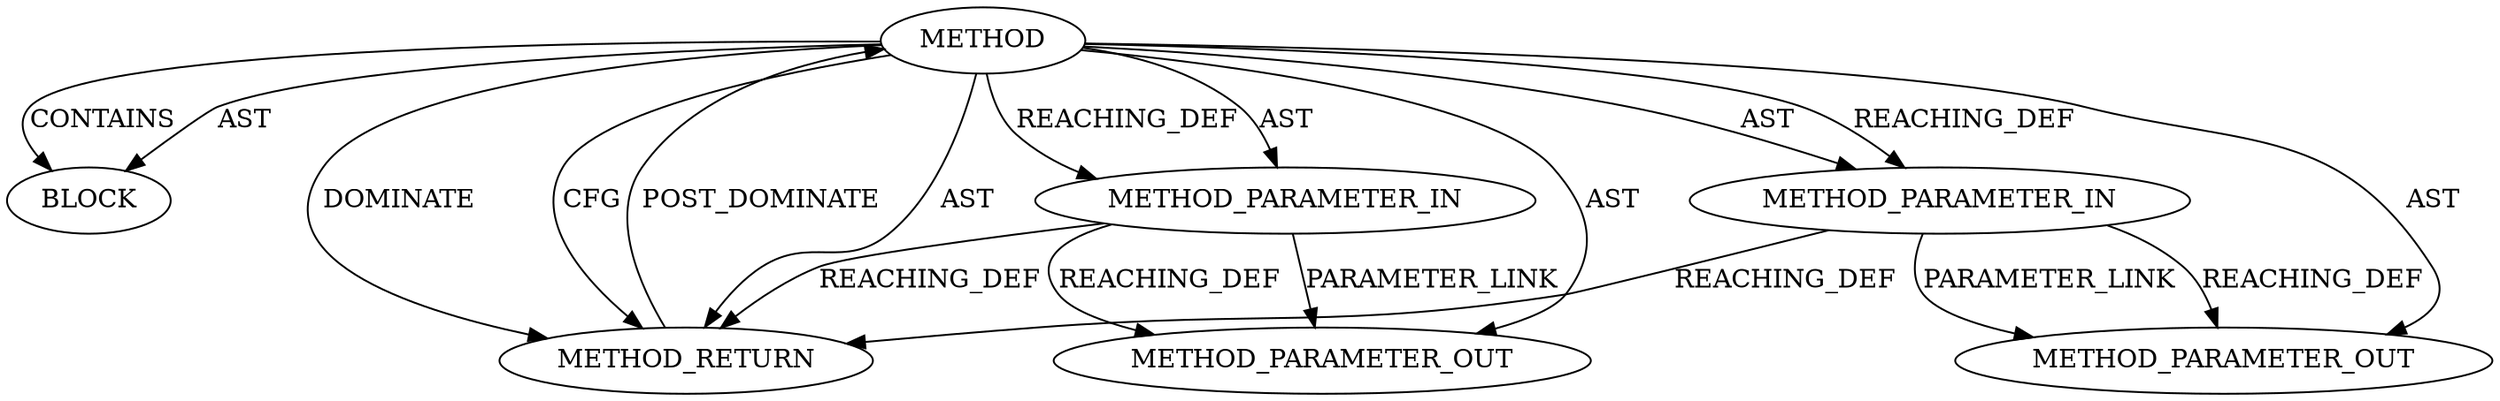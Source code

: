 digraph {
  12511 [label=BLOCK ORDER=1 ARGUMENT_INDEX=1 CODE="<empty>" TYPE_FULL_NAME="ANY"]
  12512 [label=METHOD_RETURN ORDER=2 CODE="RET" TYPE_FULL_NAME="ANY" EVALUATION_STRATEGY="BY_VALUE"]
  12508 [label=METHOD AST_PARENT_TYPE="NAMESPACE_BLOCK" AST_PARENT_FULL_NAME="<global>" ORDER=0 CODE="<empty>" FULL_NAME="ceph_msg_data_advance" IS_EXTERNAL=true FILENAME="<empty>" SIGNATURE="" NAME="ceph_msg_data_advance"]
  12510 [label=METHOD_PARAMETER_IN ORDER=2 CODE="p2" IS_VARIADIC=false TYPE_FULL_NAME="ANY" EVALUATION_STRATEGY="BY_VALUE" INDEX=2 NAME="p2"]
  12509 [label=METHOD_PARAMETER_IN ORDER=1 CODE="p1" IS_VARIADIC=false TYPE_FULL_NAME="ANY" EVALUATION_STRATEGY="BY_VALUE" INDEX=1 NAME="p1"]
  13492 [label=METHOD_PARAMETER_OUT ORDER=1 CODE="p1" IS_VARIADIC=false TYPE_FULL_NAME="ANY" EVALUATION_STRATEGY="BY_VALUE" INDEX=1 NAME="p1"]
  13493 [label=METHOD_PARAMETER_OUT ORDER=2 CODE="p2" IS_VARIADIC=false TYPE_FULL_NAME="ANY" EVALUATION_STRATEGY="BY_VALUE" INDEX=2 NAME="p2"]
  12508 -> 12509 [label=AST ]
  12508 -> 13492 [label=AST ]
  12508 -> 12511 [label=CONTAINS ]
  12508 -> 12511 [label=AST ]
  12510 -> 12512 [label=REACHING_DEF VARIABLE="p2"]
  12508 -> 12512 [label=AST ]
  12508 -> 12509 [label=REACHING_DEF VARIABLE=""]
  12510 -> 13493 [label=REACHING_DEF VARIABLE="p2"]
  12508 -> 12512 [label=DOMINATE ]
  12508 -> 12510 [label=REACHING_DEF VARIABLE=""]
  12512 -> 12508 [label=POST_DOMINATE ]
  12508 -> 13493 [label=AST ]
  12509 -> 13492 [label=REACHING_DEF VARIABLE="p1"]
  12510 -> 13493 [label=PARAMETER_LINK ]
  12509 -> 12512 [label=REACHING_DEF VARIABLE="p1"]
  12508 -> 12510 [label=AST ]
  12508 -> 12512 [label=CFG ]
  12509 -> 13492 [label=PARAMETER_LINK ]
}
